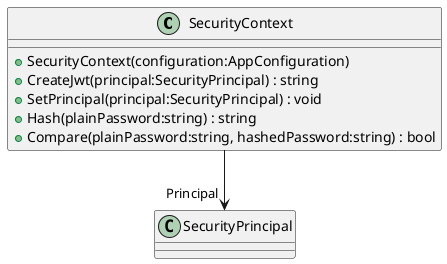 @startuml
class SecurityContext {
    + SecurityContext(configuration:AppConfiguration)
    + CreateJwt(principal:SecurityPrincipal) : string
    + SetPrincipal(principal:SecurityPrincipal) : void
    + Hash(plainPassword:string) : string
    + Compare(plainPassword:string, hashedPassword:string) : bool
}
SecurityContext --> "Principal" SecurityPrincipal
@enduml
